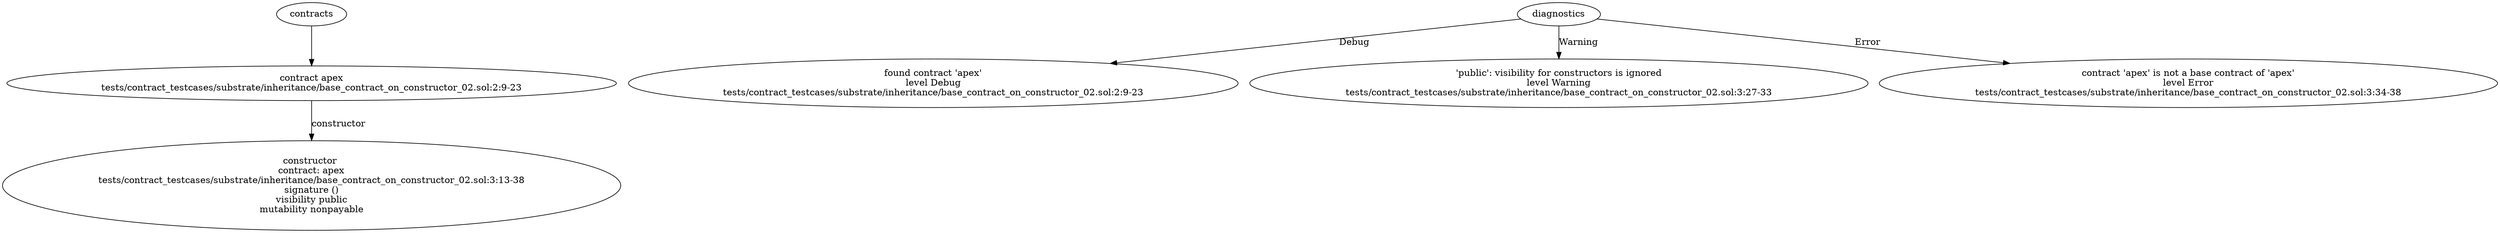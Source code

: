 strict digraph "tests/contract_testcases/substrate/inheritance/base_contract_on_constructor_02.sol" {
	contract [label="contract apex\ntests/contract_testcases/substrate/inheritance/base_contract_on_constructor_02.sol:2:9-23"]
	node_2 [label="constructor \ncontract: apex\ntests/contract_testcases/substrate/inheritance/base_contract_on_constructor_02.sol:3:13-38\nsignature ()\nvisibility public\nmutability nonpayable"]
	diagnostic [label="found contract 'apex'\nlevel Debug\ntests/contract_testcases/substrate/inheritance/base_contract_on_constructor_02.sol:2:9-23"]
	diagnostic_5 [label="'public': visibility for constructors is ignored\nlevel Warning\ntests/contract_testcases/substrate/inheritance/base_contract_on_constructor_02.sol:3:27-33"]
	diagnostic_6 [label="contract 'apex' is not a base contract of 'apex'\nlevel Error\ntests/contract_testcases/substrate/inheritance/base_contract_on_constructor_02.sol:3:34-38"]
	contracts -> contract
	contract -> node_2 [label="constructor"]
	diagnostics -> diagnostic [label="Debug"]
	diagnostics -> diagnostic_5 [label="Warning"]
	diagnostics -> diagnostic_6 [label="Error"]
}
